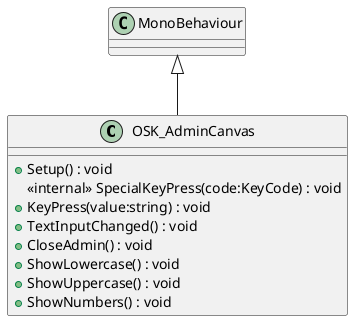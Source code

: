 @startuml
class OSK_AdminCanvas {
    + Setup() : void
    <<internal>> SpecialKeyPress(code:KeyCode) : void
    + KeyPress(value:string) : void
    + TextInputChanged() : void
    + CloseAdmin() : void
    + ShowLowercase() : void
    + ShowUppercase() : void
    + ShowNumbers() : void
}
MonoBehaviour <|-- OSK_AdminCanvas
@enduml

